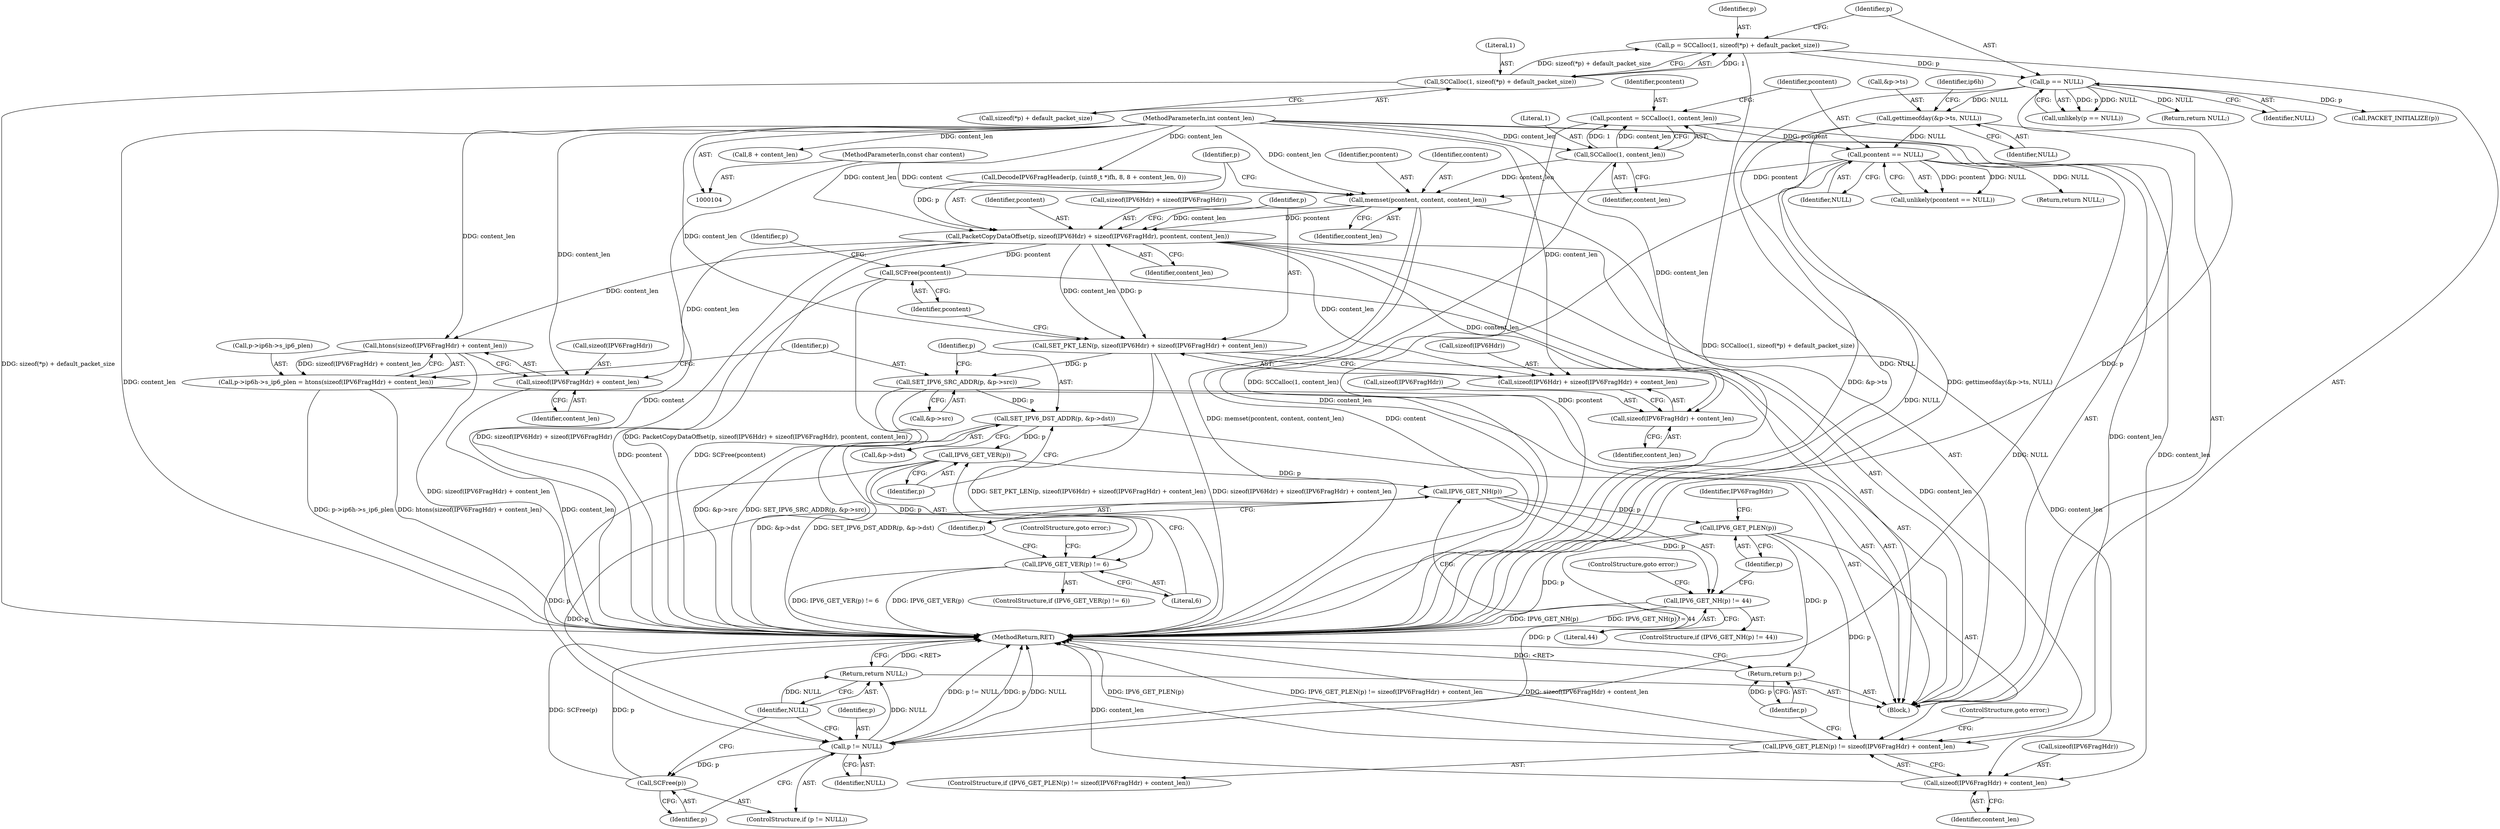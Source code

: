 digraph "1_suricata_4a04f814b15762eb446a5ead4d69d021512df6f8_13@API" {
"1000281" [label="(Call,memset(pcontent, content, content_len))"];
"1000276" [label="(Call,pcontent == NULL)"];
"1000269" [label="(Call,pcontent = SCCalloc(1, content_len))"];
"1000271" [label="(Call,SCCalloc(1, content_len))"];
"1000109" [label="(MethodParameterIn,int content_len)"];
"1000135" [label="(Call,gettimeofday(&p->ts, NULL))"];
"1000128" [label="(Call,p == NULL)"];
"1000117" [label="(Call,p = SCCalloc(1, sizeof(*p) + default_packet_size))"];
"1000119" [label="(Call,SCCalloc(1, sizeof(*p) + default_packet_size))"];
"1000108" [label="(MethodParameterIn,const char content)"];
"1000285" [label="(Call,PacketCopyDataOffset(p, sizeof(IPV6Hdr) + sizeof(IPV6FragHdr), pcontent, content_len))"];
"1000294" [label="(Call,SET_PKT_LEN(p, sizeof(IPV6Hdr) + sizeof(IPV6FragHdr) + content_len))"];
"1000316" [label="(Call,SET_IPV6_SRC_ADDR(p, &p->src))"];
"1000322" [label="(Call,SET_IPV6_DST_ADDR(p, &p->dst))"];
"1000330" [label="(Call,IPV6_GET_VER(p))"];
"1000329" [label="(Call,IPV6_GET_VER(p) != 6)"];
"1000336" [label="(Call,IPV6_GET_NH(p))"];
"1000335" [label="(Call,IPV6_GET_NH(p) != 44)"];
"1000342" [label="(Call,IPV6_GET_PLEN(p))"];
"1000341" [label="(Call,IPV6_GET_PLEN(p) != sizeof(IPV6FragHdr) + content_len)"];
"1000349" [label="(Return,return p;)"];
"1000356" [label="(Call,p != NULL)"];
"1000359" [label="(Call,SCFree(p))"];
"1000361" [label="(Return,return NULL;)"];
"1000296" [label="(Call,sizeof(IPV6Hdr) + sizeof(IPV6FragHdr) + content_len)"];
"1000299" [label="(Call,sizeof(IPV6FragHdr) + content_len)"];
"1000303" [label="(Call,SCFree(pcontent))"];
"1000311" [label="(Call,htons(sizeof(IPV6FragHdr) + content_len))"];
"1000305" [label="(Call,p->ip6h->s_ip6_plen = htons(sizeof(IPV6FragHdr) + content_len))"];
"1000312" [label="(Call,sizeof(IPV6FragHdr) + content_len)"];
"1000344" [label="(Call,sizeof(IPV6FragHdr) + content_len)"];
"1000269" [label="(Call,pcontent = SCCalloc(1, content_len))"];
"1000355" [label="(ControlStructure,if (p != NULL))"];
"1000332" [label="(Literal,6)"];
"1000284" [label="(Identifier,content_len)"];
"1000347" [label="(Identifier,content_len)"];
"1000322" [label="(Call,SET_IPV6_DST_ADDR(p, &p->dst))"];
"1000118" [label="(Identifier,p)"];
"1000108" [label="(MethodParameterIn,const char content)"];
"1000133" [label="(Call,PACKET_INITIALIZE(p))"];
"1000344" [label="(Call,sizeof(IPV6FragHdr) + content_len)"];
"1000348" [label="(ControlStructure,goto error;)"];
"1000283" [label="(Identifier,content)"];
"1000331" [label="(Identifier,p)"];
"1000278" [label="(Identifier,NULL)"];
"1000129" [label="(Identifier,p)"];
"1000305" [label="(Call,p->ip6h->s_ip6_plen = htons(sizeof(IPV6FragHdr) + content_len))"];
"1000259" [label="(Call,DecodeIPV6FragHeader(p, (uint8_t *)fh, 8, 8 + content_len, 0))"];
"1000337" [label="(Identifier,p)"];
"1000127" [label="(Call,unlikely(p == NULL))"];
"1000317" [label="(Identifier,p)"];
"1000356" [label="(Call,p != NULL)"];
"1000333" [label="(ControlStructure,goto error;)"];
"1000120" [label="(Literal,1)"];
"1000271" [label="(Call,SCCalloc(1, content_len))"];
"1000316" [label="(Call,SET_IPV6_SRC_ADDR(p, &p->src))"];
"1000311" [label="(Call,htons(sizeof(IPV6FragHdr) + content_len))"];
"1000343" [label="(Identifier,p)"];
"1000292" [label="(Identifier,pcontent)"];
"1000275" [label="(Call,unlikely(pcontent == NULL))"];
"1000328" [label="(ControlStructure,if (IPV6_GET_VER(p) != 6))"];
"1000323" [label="(Identifier,p)"];
"1000329" [label="(Call,IPV6_GET_VER(p) != 6)"];
"1000303" [label="(Call,SCFree(pcontent))"];
"1000128" [label="(Call,p == NULL)"];
"1000313" [label="(Call,sizeof(IPV6FragHdr))"];
"1000335" [label="(Call,IPV6_GET_NH(p) != 44)"];
"1000287" [label="(Call,sizeof(IPV6Hdr) + sizeof(IPV6FragHdr))"];
"1000131" [label="(Return,return NULL;)"];
"1000334" [label="(ControlStructure,if (IPV6_GET_NH(p) != 44))"];
"1000358" [label="(Identifier,NULL)"];
"1000304" [label="(Identifier,pcontent)"];
"1000143" [label="(Identifier,ip6h)"];
"1000302" [label="(Identifier,content_len)"];
"1000308" [label="(Identifier,p)"];
"1000130" [label="(Identifier,NULL)"];
"1000285" [label="(Call,PacketCopyDataOffset(p, sizeof(IPV6Hdr) + sizeof(IPV6FragHdr), pcontent, content_len))"];
"1000277" [label="(Identifier,pcontent)"];
"1000117" [label="(Call,p = SCCalloc(1, sizeof(*p) + default_packet_size))"];
"1000140" [label="(Identifier,NULL)"];
"1000273" [label="(Identifier,content_len)"];
"1000345" [label="(Call,sizeof(IPV6FragHdr))"];
"1000318" [label="(Call,&p->src)"];
"1000324" [label="(Call,&p->dst)"];
"1000270" [label="(Identifier,pcontent)"];
"1000363" [label="(MethodReturn,RET)"];
"1000109" [label="(MethodParameterIn,int content_len)"];
"1000315" [label="(Identifier,content_len)"];
"1000110" [label="(Block,)"];
"1000362" [label="(Identifier,NULL)"];
"1000330" [label="(Call,IPV6_GET_VER(p))"];
"1000306" [label="(Call,p->ip6h->s_ip6_plen)"];
"1000339" [label="(ControlStructure,goto error;)"];
"1000121" [label="(Call,sizeof(*p) + default_packet_size)"];
"1000295" [label="(Identifier,p)"];
"1000265" [label="(Call,8 + content_len)"];
"1000360" [label="(Identifier,p)"];
"1000341" [label="(Call,IPV6_GET_PLEN(p) != sizeof(IPV6FragHdr) + content_len)"];
"1000350" [label="(Identifier,p)"];
"1000135" [label="(Call,gettimeofday(&p->ts, NULL))"];
"1000297" [label="(Call,sizeof(IPV6Hdr))"];
"1000272" [label="(Literal,1)"];
"1000349" [label="(Return,return p;)"];
"1000300" [label="(Call,sizeof(IPV6FragHdr))"];
"1000346" [label="(Identifier,IPV6FragHdr)"];
"1000281" [label="(Call,memset(pcontent, content, content_len))"];
"1000276" [label="(Call,pcontent == NULL)"];
"1000357" [label="(Identifier,p)"];
"1000299" [label="(Call,sizeof(IPV6FragHdr) + content_len)"];
"1000296" [label="(Call,sizeof(IPV6Hdr) + sizeof(IPV6FragHdr) + content_len)"];
"1000293" [label="(Identifier,content_len)"];
"1000336" [label="(Call,IPV6_GET_NH(p))"];
"1000286" [label="(Identifier,p)"];
"1000361" [label="(Return,return NULL;)"];
"1000279" [label="(Return,return NULL;)"];
"1000294" [label="(Call,SET_PKT_LEN(p, sizeof(IPV6Hdr) + sizeof(IPV6FragHdr) + content_len))"];
"1000338" [label="(Literal,44)"];
"1000342" [label="(Call,IPV6_GET_PLEN(p))"];
"1000136" [label="(Call,&p->ts)"];
"1000312" [label="(Call,sizeof(IPV6FragHdr) + content_len)"];
"1000340" [label="(ControlStructure,if (IPV6_GET_PLEN(p) != sizeof(IPV6FragHdr) + content_len))"];
"1000282" [label="(Identifier,pcontent)"];
"1000359" [label="(Call,SCFree(p))"];
"1000119" [label="(Call,SCCalloc(1, sizeof(*p) + default_packet_size))"];
"1000281" -> "1000110"  [label="AST: "];
"1000281" -> "1000284"  [label="CFG: "];
"1000282" -> "1000281"  [label="AST: "];
"1000283" -> "1000281"  [label="AST: "];
"1000284" -> "1000281"  [label="AST: "];
"1000286" -> "1000281"  [label="CFG: "];
"1000281" -> "1000363"  [label="DDG: memset(pcontent, content, content_len)"];
"1000281" -> "1000363"  [label="DDG: content"];
"1000276" -> "1000281"  [label="DDG: pcontent"];
"1000108" -> "1000281"  [label="DDG: content"];
"1000271" -> "1000281"  [label="DDG: content_len"];
"1000109" -> "1000281"  [label="DDG: content_len"];
"1000281" -> "1000285"  [label="DDG: pcontent"];
"1000281" -> "1000285"  [label="DDG: content_len"];
"1000276" -> "1000275"  [label="AST: "];
"1000276" -> "1000278"  [label="CFG: "];
"1000277" -> "1000276"  [label="AST: "];
"1000278" -> "1000276"  [label="AST: "];
"1000275" -> "1000276"  [label="CFG: "];
"1000276" -> "1000363"  [label="DDG: NULL"];
"1000276" -> "1000363"  [label="DDG: pcontent"];
"1000276" -> "1000275"  [label="DDG: pcontent"];
"1000276" -> "1000275"  [label="DDG: NULL"];
"1000269" -> "1000276"  [label="DDG: pcontent"];
"1000135" -> "1000276"  [label="DDG: NULL"];
"1000276" -> "1000279"  [label="DDG: NULL"];
"1000276" -> "1000356"  [label="DDG: NULL"];
"1000269" -> "1000110"  [label="AST: "];
"1000269" -> "1000271"  [label="CFG: "];
"1000270" -> "1000269"  [label="AST: "];
"1000271" -> "1000269"  [label="AST: "];
"1000277" -> "1000269"  [label="CFG: "];
"1000269" -> "1000363"  [label="DDG: SCCalloc(1, content_len)"];
"1000271" -> "1000269"  [label="DDG: 1"];
"1000271" -> "1000269"  [label="DDG: content_len"];
"1000271" -> "1000273"  [label="CFG: "];
"1000272" -> "1000271"  [label="AST: "];
"1000273" -> "1000271"  [label="AST: "];
"1000271" -> "1000363"  [label="DDG: content_len"];
"1000109" -> "1000271"  [label="DDG: content_len"];
"1000109" -> "1000104"  [label="AST: "];
"1000109" -> "1000363"  [label="DDG: content_len"];
"1000109" -> "1000259"  [label="DDG: content_len"];
"1000109" -> "1000265"  [label="DDG: content_len"];
"1000109" -> "1000285"  [label="DDG: content_len"];
"1000109" -> "1000294"  [label="DDG: content_len"];
"1000109" -> "1000296"  [label="DDG: content_len"];
"1000109" -> "1000299"  [label="DDG: content_len"];
"1000109" -> "1000311"  [label="DDG: content_len"];
"1000109" -> "1000312"  [label="DDG: content_len"];
"1000109" -> "1000341"  [label="DDG: content_len"];
"1000109" -> "1000344"  [label="DDG: content_len"];
"1000135" -> "1000110"  [label="AST: "];
"1000135" -> "1000140"  [label="CFG: "];
"1000136" -> "1000135"  [label="AST: "];
"1000140" -> "1000135"  [label="AST: "];
"1000143" -> "1000135"  [label="CFG: "];
"1000135" -> "1000363"  [label="DDG: gettimeofday(&p->ts, NULL)"];
"1000135" -> "1000363"  [label="DDG: &p->ts"];
"1000128" -> "1000135"  [label="DDG: NULL"];
"1000128" -> "1000127"  [label="AST: "];
"1000128" -> "1000130"  [label="CFG: "];
"1000129" -> "1000128"  [label="AST: "];
"1000130" -> "1000128"  [label="AST: "];
"1000127" -> "1000128"  [label="CFG: "];
"1000128" -> "1000363"  [label="DDG: NULL"];
"1000128" -> "1000363"  [label="DDG: p"];
"1000128" -> "1000127"  [label="DDG: p"];
"1000128" -> "1000127"  [label="DDG: NULL"];
"1000117" -> "1000128"  [label="DDG: p"];
"1000128" -> "1000131"  [label="DDG: NULL"];
"1000128" -> "1000133"  [label="DDG: p"];
"1000117" -> "1000110"  [label="AST: "];
"1000117" -> "1000119"  [label="CFG: "];
"1000118" -> "1000117"  [label="AST: "];
"1000119" -> "1000117"  [label="AST: "];
"1000129" -> "1000117"  [label="CFG: "];
"1000117" -> "1000363"  [label="DDG: SCCalloc(1, sizeof(*p) + default_packet_size)"];
"1000119" -> "1000117"  [label="DDG: 1"];
"1000119" -> "1000117"  [label="DDG: sizeof(*p) + default_packet_size"];
"1000119" -> "1000121"  [label="CFG: "];
"1000120" -> "1000119"  [label="AST: "];
"1000121" -> "1000119"  [label="AST: "];
"1000119" -> "1000363"  [label="DDG: sizeof(*p) + default_packet_size"];
"1000108" -> "1000104"  [label="AST: "];
"1000108" -> "1000363"  [label="DDG: content"];
"1000285" -> "1000110"  [label="AST: "];
"1000285" -> "1000293"  [label="CFG: "];
"1000286" -> "1000285"  [label="AST: "];
"1000287" -> "1000285"  [label="AST: "];
"1000292" -> "1000285"  [label="AST: "];
"1000293" -> "1000285"  [label="AST: "];
"1000295" -> "1000285"  [label="CFG: "];
"1000285" -> "1000363"  [label="DDG: PacketCopyDataOffset(p, sizeof(IPV6Hdr) + sizeof(IPV6FragHdr), pcontent, content_len)"];
"1000285" -> "1000363"  [label="DDG: sizeof(IPV6Hdr) + sizeof(IPV6FragHdr)"];
"1000259" -> "1000285"  [label="DDG: p"];
"1000285" -> "1000294"  [label="DDG: p"];
"1000285" -> "1000294"  [label="DDG: content_len"];
"1000285" -> "1000296"  [label="DDG: content_len"];
"1000285" -> "1000299"  [label="DDG: content_len"];
"1000285" -> "1000303"  [label="DDG: pcontent"];
"1000285" -> "1000311"  [label="DDG: content_len"];
"1000285" -> "1000312"  [label="DDG: content_len"];
"1000285" -> "1000341"  [label="DDG: content_len"];
"1000285" -> "1000344"  [label="DDG: content_len"];
"1000294" -> "1000110"  [label="AST: "];
"1000294" -> "1000296"  [label="CFG: "];
"1000295" -> "1000294"  [label="AST: "];
"1000296" -> "1000294"  [label="AST: "];
"1000304" -> "1000294"  [label="CFG: "];
"1000294" -> "1000363"  [label="DDG: SET_PKT_LEN(p, sizeof(IPV6Hdr) + sizeof(IPV6FragHdr) + content_len)"];
"1000294" -> "1000363"  [label="DDG: sizeof(IPV6Hdr) + sizeof(IPV6FragHdr) + content_len"];
"1000294" -> "1000316"  [label="DDG: p"];
"1000316" -> "1000110"  [label="AST: "];
"1000316" -> "1000318"  [label="CFG: "];
"1000317" -> "1000316"  [label="AST: "];
"1000318" -> "1000316"  [label="AST: "];
"1000323" -> "1000316"  [label="CFG: "];
"1000316" -> "1000363"  [label="DDG: &p->src"];
"1000316" -> "1000363"  [label="DDG: SET_IPV6_SRC_ADDR(p, &p->src)"];
"1000316" -> "1000322"  [label="DDG: p"];
"1000322" -> "1000110"  [label="AST: "];
"1000322" -> "1000324"  [label="CFG: "];
"1000323" -> "1000322"  [label="AST: "];
"1000324" -> "1000322"  [label="AST: "];
"1000331" -> "1000322"  [label="CFG: "];
"1000322" -> "1000363"  [label="DDG: &p->dst"];
"1000322" -> "1000363"  [label="DDG: SET_IPV6_DST_ADDR(p, &p->dst)"];
"1000322" -> "1000330"  [label="DDG: p"];
"1000330" -> "1000329"  [label="AST: "];
"1000330" -> "1000331"  [label="CFG: "];
"1000331" -> "1000330"  [label="AST: "];
"1000332" -> "1000330"  [label="CFG: "];
"1000330" -> "1000329"  [label="DDG: p"];
"1000330" -> "1000336"  [label="DDG: p"];
"1000330" -> "1000356"  [label="DDG: p"];
"1000329" -> "1000328"  [label="AST: "];
"1000329" -> "1000332"  [label="CFG: "];
"1000332" -> "1000329"  [label="AST: "];
"1000333" -> "1000329"  [label="CFG: "];
"1000337" -> "1000329"  [label="CFG: "];
"1000329" -> "1000363"  [label="DDG: IPV6_GET_VER(p) != 6"];
"1000329" -> "1000363"  [label="DDG: IPV6_GET_VER(p)"];
"1000336" -> "1000335"  [label="AST: "];
"1000336" -> "1000337"  [label="CFG: "];
"1000337" -> "1000336"  [label="AST: "];
"1000338" -> "1000336"  [label="CFG: "];
"1000336" -> "1000335"  [label="DDG: p"];
"1000336" -> "1000342"  [label="DDG: p"];
"1000336" -> "1000356"  [label="DDG: p"];
"1000335" -> "1000334"  [label="AST: "];
"1000335" -> "1000338"  [label="CFG: "];
"1000338" -> "1000335"  [label="AST: "];
"1000339" -> "1000335"  [label="CFG: "];
"1000343" -> "1000335"  [label="CFG: "];
"1000335" -> "1000363"  [label="DDG: IPV6_GET_NH(p)"];
"1000335" -> "1000363"  [label="DDG: IPV6_GET_NH(p) != 44"];
"1000342" -> "1000341"  [label="AST: "];
"1000342" -> "1000343"  [label="CFG: "];
"1000343" -> "1000342"  [label="AST: "];
"1000346" -> "1000342"  [label="CFG: "];
"1000342" -> "1000363"  [label="DDG: p"];
"1000342" -> "1000341"  [label="DDG: p"];
"1000342" -> "1000349"  [label="DDG: p"];
"1000342" -> "1000356"  [label="DDG: p"];
"1000341" -> "1000340"  [label="AST: "];
"1000341" -> "1000344"  [label="CFG: "];
"1000344" -> "1000341"  [label="AST: "];
"1000348" -> "1000341"  [label="CFG: "];
"1000350" -> "1000341"  [label="CFG: "];
"1000341" -> "1000363"  [label="DDG: sizeof(IPV6FragHdr) + content_len"];
"1000341" -> "1000363"  [label="DDG: IPV6_GET_PLEN(p)"];
"1000341" -> "1000363"  [label="DDG: IPV6_GET_PLEN(p) != sizeof(IPV6FragHdr) + content_len"];
"1000349" -> "1000110"  [label="AST: "];
"1000349" -> "1000350"  [label="CFG: "];
"1000350" -> "1000349"  [label="AST: "];
"1000363" -> "1000349"  [label="CFG: "];
"1000349" -> "1000363"  [label="DDG: <RET>"];
"1000350" -> "1000349"  [label="DDG: p"];
"1000356" -> "1000355"  [label="AST: "];
"1000356" -> "1000358"  [label="CFG: "];
"1000357" -> "1000356"  [label="AST: "];
"1000358" -> "1000356"  [label="AST: "];
"1000360" -> "1000356"  [label="CFG: "];
"1000362" -> "1000356"  [label="CFG: "];
"1000356" -> "1000363"  [label="DDG: p != NULL"];
"1000356" -> "1000363"  [label="DDG: p"];
"1000356" -> "1000363"  [label="DDG: NULL"];
"1000356" -> "1000359"  [label="DDG: p"];
"1000356" -> "1000361"  [label="DDG: NULL"];
"1000359" -> "1000355"  [label="AST: "];
"1000359" -> "1000360"  [label="CFG: "];
"1000360" -> "1000359"  [label="AST: "];
"1000362" -> "1000359"  [label="CFG: "];
"1000359" -> "1000363"  [label="DDG: p"];
"1000359" -> "1000363"  [label="DDG: SCFree(p)"];
"1000361" -> "1000110"  [label="AST: "];
"1000361" -> "1000362"  [label="CFG: "];
"1000362" -> "1000361"  [label="AST: "];
"1000363" -> "1000361"  [label="CFG: "];
"1000361" -> "1000363"  [label="DDG: <RET>"];
"1000362" -> "1000361"  [label="DDG: NULL"];
"1000296" -> "1000299"  [label="CFG: "];
"1000297" -> "1000296"  [label="AST: "];
"1000299" -> "1000296"  [label="AST: "];
"1000299" -> "1000302"  [label="CFG: "];
"1000300" -> "1000299"  [label="AST: "];
"1000302" -> "1000299"  [label="AST: "];
"1000303" -> "1000110"  [label="AST: "];
"1000303" -> "1000304"  [label="CFG: "];
"1000304" -> "1000303"  [label="AST: "];
"1000308" -> "1000303"  [label="CFG: "];
"1000303" -> "1000363"  [label="DDG: pcontent"];
"1000303" -> "1000363"  [label="DDG: SCFree(pcontent)"];
"1000311" -> "1000305"  [label="AST: "];
"1000311" -> "1000312"  [label="CFG: "];
"1000312" -> "1000311"  [label="AST: "];
"1000305" -> "1000311"  [label="CFG: "];
"1000311" -> "1000363"  [label="DDG: sizeof(IPV6FragHdr) + content_len"];
"1000311" -> "1000305"  [label="DDG: sizeof(IPV6FragHdr) + content_len"];
"1000305" -> "1000110"  [label="AST: "];
"1000306" -> "1000305"  [label="AST: "];
"1000317" -> "1000305"  [label="CFG: "];
"1000305" -> "1000363"  [label="DDG: htons(sizeof(IPV6FragHdr) + content_len)"];
"1000305" -> "1000363"  [label="DDG: p->ip6h->s_ip6_plen"];
"1000312" -> "1000315"  [label="CFG: "];
"1000313" -> "1000312"  [label="AST: "];
"1000315" -> "1000312"  [label="AST: "];
"1000312" -> "1000363"  [label="DDG: content_len"];
"1000344" -> "1000347"  [label="CFG: "];
"1000345" -> "1000344"  [label="AST: "];
"1000347" -> "1000344"  [label="AST: "];
"1000344" -> "1000363"  [label="DDG: content_len"];
}
